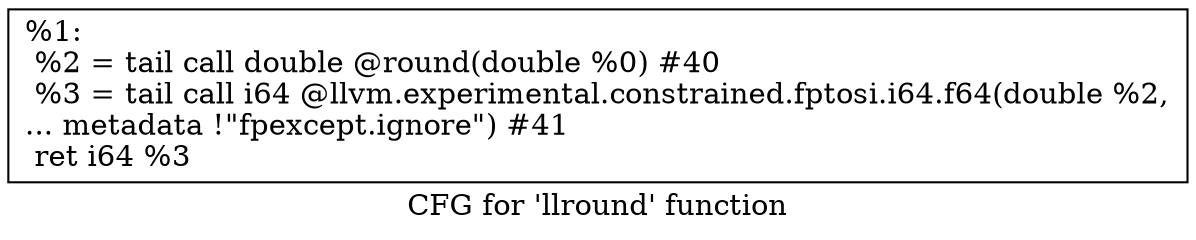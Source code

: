 digraph "CFG for 'llround' function" {
	label="CFG for 'llround' function";

	Node0x1f6c6f0 [shape=record,label="{%1:\l  %2 = tail call double @round(double %0) #40\l  %3 = tail call i64 @llvm.experimental.constrained.fptosi.i64.f64(double %2,\l... metadata !\"fpexcept.ignore\") #41\l  ret i64 %3\l}"];
}
